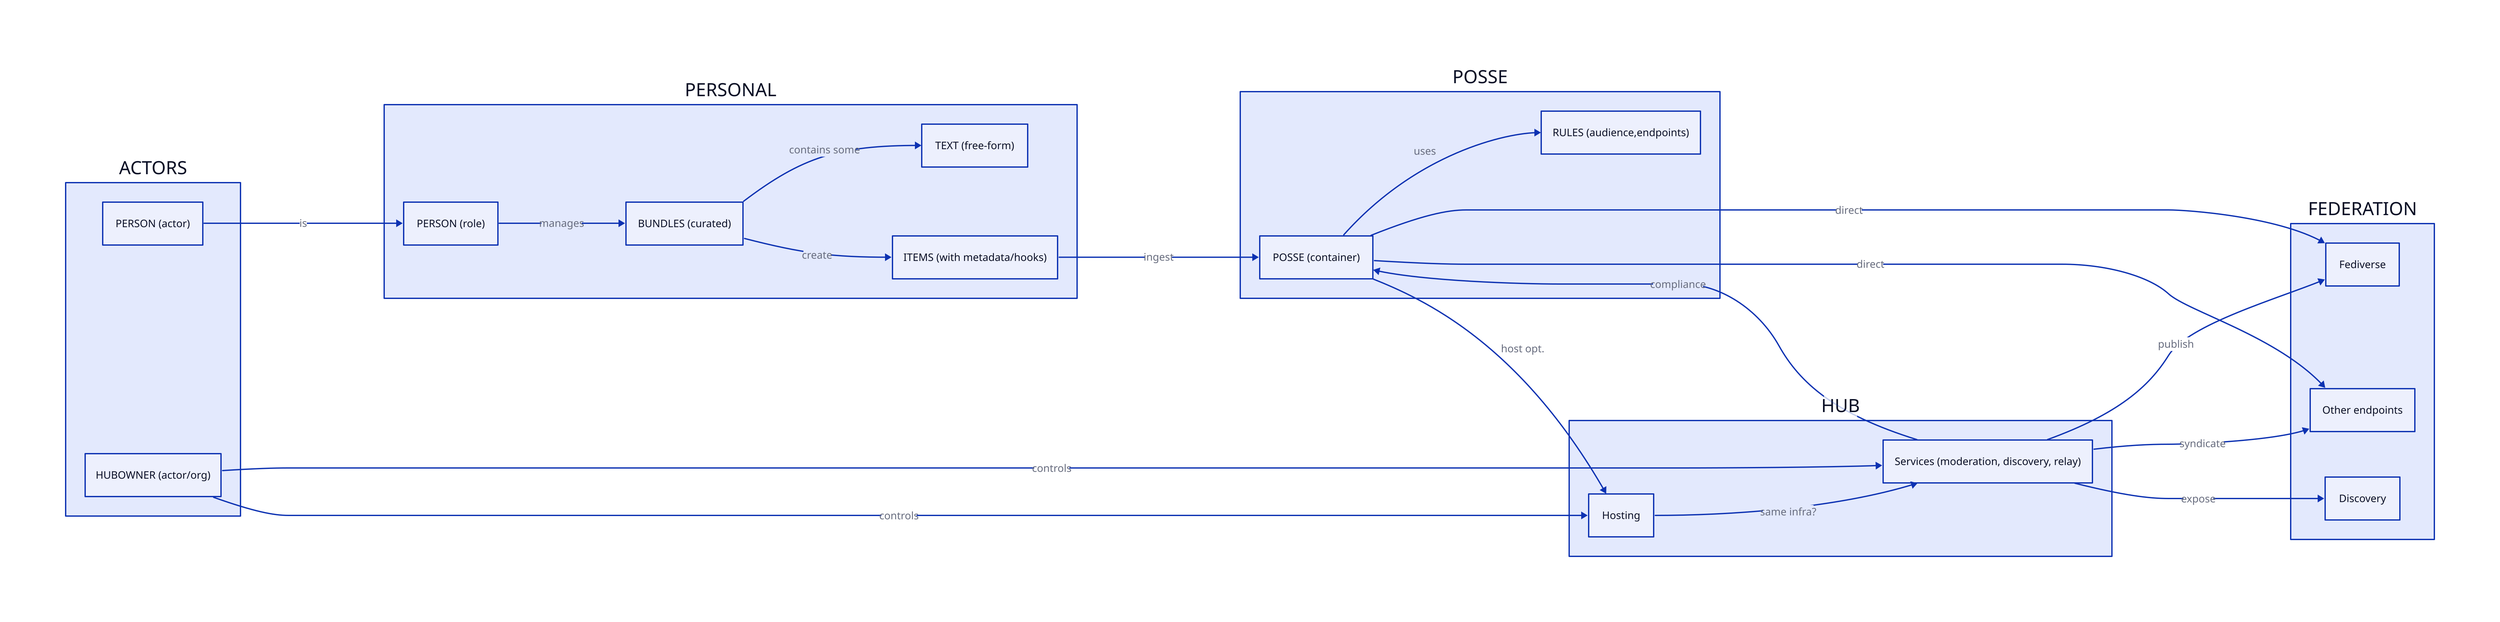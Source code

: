 direction: right

actors: {
  label: "ACTORS"
  person_actor: "PERSON (actor)"
  hubowner_actor: "HUBOWNER (actor/org)"
}

personal: {
  label: "PERSONAL"
  person: "PERSON (role)"
  text: "TEXT (free-form)"
  bundles: "BUNDLES (curated)"
  items: "ITEMS (with metadata/hooks)"
  person -> bundles: "manages"
  bundles -> text: "contains some"
  bundles -> items: "create"
}

posse: {
  label: "POSSE"
  container: "POSSE (container)"
  rules: "RULES (audience,endpoints)"
  container -> rules: "uses"
}

communal: {
  label: "HUB"
  host: "Hosting"
  services: "Services (moderation, discovery, relay)"
  host -> services: "same infra?"
}

federation: {
  label: "FEDERATION"
  fediverse: "Fediverse"
  other: "Other endpoints"
  discover: "Discovery"
}

actors.person_actor -> personal.person: "is"
actors.hubowner_actor -> communal.host: "controls"
actors.hubowner_actor -> communal.services: "controls"

personal.items -> posse.container: "ingest"
posse.container -> communal.host: "host opt."
communal.services -> federation.fediverse: "publish"
communal.services -> federation.other: "syndicate"
communal.services -> federation.discover: "expose"
posse.container -> federation.fediverse: "direct"
posse.container -> federation.other: "direct"
communal.services -> posse.container: "compliance"
